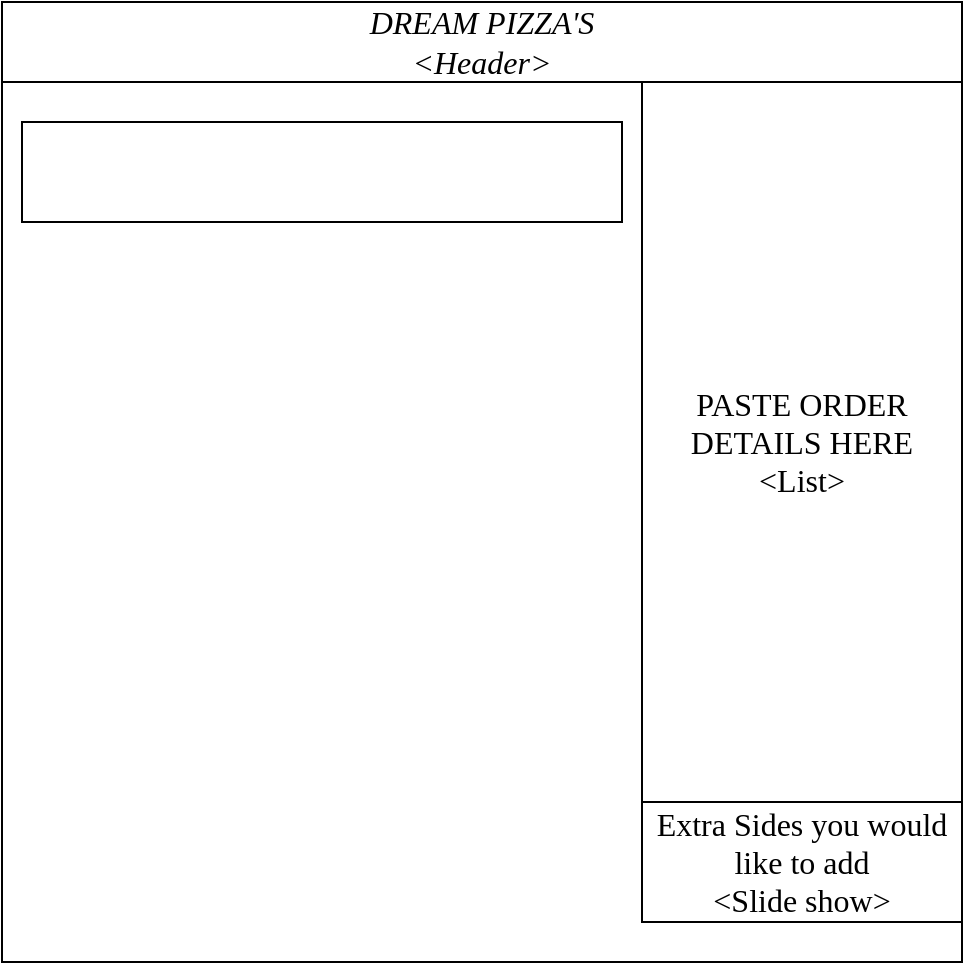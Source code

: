 <mxfile version="17.1.3" type="github" pages="5">
  <diagram id="wFE0QG_FPsp0jaGvCLVb" name="Page-1">
    <mxGraphModel dx="749" dy="410" grid="1" gridSize="10" guides="1" tooltips="1" connect="1" arrows="1" fold="1" page="1" pageScale="1" pageWidth="850" pageHeight="1100" math="0" shadow="0">
      <root>
        <mxCell id="0" />
        <mxCell id="1" parent="0" />
        <mxCell id="Z_V3wb8bV6XH9jZ0BYMY-11" value="" style="rounded=0;whiteSpace=wrap;html=1;" vertex="1" parent="1">
          <mxGeometry x="280" y="80" width="480" height="480" as="geometry" />
        </mxCell>
        <object label="&lt;i&gt;&lt;font style=&quot;font-size: 16px&quot; face=&quot;Comic Sans MS&quot;&gt;DREAM PIZZA&#39;S&lt;br&gt;&amp;lt;Header&amp;gt;&lt;br&gt;&lt;/font&gt;&lt;/i&gt;" id="Z_V3wb8bV6XH9jZ0BYMY-12">
          <mxCell style="rounded=0;whiteSpace=wrap;html=1;" vertex="1" parent="1">
            <mxGeometry x="280" y="80" width="480" height="40" as="geometry" />
          </mxCell>
        </object>
        <object label="PASTE ORDER DETAILS HERE&lt;br&gt;&amp;lt;List&amp;gt;" id="Z_V3wb8bV6XH9jZ0BYMY-13">
          <mxCell style="square=1;whiteSpace=wrap;html=1;fontFamily=Comic Sans MS;fontSize=16;" vertex="1" parent="1">
            <mxGeometry x="600" y="120" width="160" height="360" as="geometry" />
          </mxCell>
        </object>
        <mxCell id="Z_V3wb8bV6XH9jZ0BYMY-15" value="Extra Sides you would like to add&lt;br&gt;&amp;lt;Slide show&amp;gt;" style="square=1;whiteSpace=wrap;html=1;fontFamily=Comic Sans MS;fontSize=16;" vertex="1" parent="1">
          <mxGeometry x="600" y="480" width="160" height="60" as="geometry" />
        </mxCell>
        <mxCell id="Z_V3wb8bV6XH9jZ0BYMY-16" value="" style="rounded=0;whiteSpace=wrap;html=1;fontFamily=Comic Sans MS;fontSize=16;" vertex="1" parent="1">
          <mxGeometry x="290" y="140" width="300" height="50" as="geometry" />
        </mxCell>
      </root>
    </mxGraphModel>
  </diagram>
  <diagram id="GlkimJcpATCNn6RtaDOo" name="PIZZA SLIDE">
    <mxGraphModel dx="786" dy="431" grid="1" gridSize="10" guides="1" tooltips="1" connect="1" arrows="1" fold="1" page="1" pageScale="1" pageWidth="850" pageHeight="1100" math="0" shadow="0">
      <root>
        <mxCell id="XR44AwQ2NwxzT8CzdS9T-0" />
        <mxCell id="XR44AwQ2NwxzT8CzdS9T-1" parent="XR44AwQ2NwxzT8CzdS9T-0" />
        <mxCell id="XR44AwQ2NwxzT8CzdS9T-2" value="DREAM PIZZA&#xa;&lt;HEADER&gt;" style="swimlane;fontFamily=Comic Sans MS;fontSize=16;fontStyle=2;startSize=40;" vertex="1" parent="XR44AwQ2NwxzT8CzdS9T-1">
          <mxGeometry x="80" y="40" width="670" height="560" as="geometry">
            <mxRectangle x="80" y="40" width="150" height="40" as="alternateBounds" />
          </mxGeometry>
        </mxCell>
        <mxCell id="XR44AwQ2NwxzT8CzdS9T-4" value="PASTE ORDER&amp;nbsp; HERE&amp;nbsp;" style="rounded=0;whiteSpace=wrap;html=1;fontFamily=Comic Sans MS;fontSize=16;" vertex="1" parent="XR44AwQ2NwxzT8CzdS9T-2">
          <mxGeometry x="520" y="40" width="150" height="520" as="geometry" />
        </mxCell>
        <mxCell id="XR44AwQ2NwxzT8CzdS9T-5" value="CHECKOUT BUTTON" style="rounded=0;whiteSpace=wrap;html=1;fontFamily=Comic Sans MS;fontSize=16;fillColor=#60a917;strokeColor=#2D7600;fontColor=#ffffff;" vertex="1" parent="XR44AwQ2NwxzT8CzdS9T-2">
          <mxGeometry x="520" y="520" width="150" height="40" as="geometry" />
        </mxCell>
        <mxCell id="XR44AwQ2NwxzT8CzdS9T-6" value="PIZZAS" style="rounded=0;whiteSpace=wrap;html=1;fontFamily=Comic Sans MS;fontSize=16;fillColor=none;" vertex="1" parent="XR44AwQ2NwxzT8CzdS9T-2">
          <mxGeometry x="10" y="50" width="110" height="40" as="geometry" />
        </mxCell>
        <mxCell id="XR44AwQ2NwxzT8CzdS9T-7" value="DRINKS" style="rounded=0;whiteSpace=wrap;html=1;fontFamily=Comic Sans MS;fontSize=16;fillColor=none;" vertex="1" parent="XR44AwQ2NwxzT8CzdS9T-2">
          <mxGeometry x="140" y="50" width="110" height="40" as="geometry" />
        </mxCell>
        <mxCell id="XR44AwQ2NwxzT8CzdS9T-8" value="SIDES" style="rounded=0;whiteSpace=wrap;html=1;fontFamily=Comic Sans MS;fontSize=16;fillColor=none;" vertex="1" parent="XR44AwQ2NwxzT8CzdS9T-2">
          <mxGeometry x="270" y="50" width="110" height="40" as="geometry" />
        </mxCell>
        <mxCell id="XR44AwQ2NwxzT8CzdS9T-9" value="MEAL DEALS" style="rounded=0;whiteSpace=wrap;html=1;fontFamily=Comic Sans MS;fontSize=16;fillColor=none;" vertex="1" parent="XR44AwQ2NwxzT8CzdS9T-2">
          <mxGeometry x="400" y="50" width="110" height="40" as="geometry" />
        </mxCell>
        <mxCell id="XR44AwQ2NwxzT8CzdS9T-10" value="PIZZA 1.&lt;br&gt;&amp;lt;ordered list&amp;gt;" style="rounded=1;whiteSpace=wrap;html=1;fontFamily=Comic Sans MS;fontSize=16;fillColor=none;" vertex="1" parent="XR44AwQ2NwxzT8CzdS9T-2">
          <mxGeometry x="10" y="140" width="110" height="100" as="geometry" />
        </mxCell>
        <mxCell id="XR44AwQ2NwxzT8CzdS9T-19" value="PIZZA 2.&lt;br&gt;&amp;lt;ordered list&amp;gt;" style="rounded=1;whiteSpace=wrap;html=1;fontFamily=Comic Sans MS;fontSize=16;fillColor=none;" vertex="1" parent="XR44AwQ2NwxzT8CzdS9T-2">
          <mxGeometry x="140" y="140" width="110" height="100" as="geometry" />
        </mxCell>
        <mxCell id="XR44AwQ2NwxzT8CzdS9T-20" value="PIZZA 3.&lt;br&gt;&amp;lt;ordered list&amp;gt;" style="rounded=1;whiteSpace=wrap;html=1;fontFamily=Comic Sans MS;fontSize=16;fillColor=none;" vertex="1" parent="XR44AwQ2NwxzT8CzdS9T-2">
          <mxGeometry x="270" y="140" width="110" height="100" as="geometry" />
        </mxCell>
        <mxCell id="XR44AwQ2NwxzT8CzdS9T-21" value="PIZZA 4.&lt;br&gt;&amp;lt;ordered list&amp;gt;" style="rounded=1;whiteSpace=wrap;html=1;fontFamily=Comic Sans MS;fontSize=16;fillColor=none;" vertex="1" parent="XR44AwQ2NwxzT8CzdS9T-2">
          <mxGeometry x="400" y="140" width="110" height="100" as="geometry" />
        </mxCell>
        <mxCell id="XR44AwQ2NwxzT8CzdS9T-22" value="PIZZA 5.&lt;br&gt;&amp;lt;ordered list&amp;gt;" style="rounded=1;whiteSpace=wrap;html=1;fontFamily=Comic Sans MS;fontSize=16;fillColor=none;" vertex="1" parent="XR44AwQ2NwxzT8CzdS9T-2">
          <mxGeometry x="10" y="280" width="110" height="100" as="geometry" />
        </mxCell>
        <mxCell id="XR44AwQ2NwxzT8CzdS9T-23" value="PIZZA 6.&lt;br&gt;&amp;lt;ordered list&amp;gt;" style="rounded=1;whiteSpace=wrap;html=1;fontFamily=Comic Sans MS;fontSize=16;fillColor=none;" vertex="1" parent="XR44AwQ2NwxzT8CzdS9T-2">
          <mxGeometry x="140" y="280" width="110" height="100" as="geometry" />
        </mxCell>
        <mxCell id="XR44AwQ2NwxzT8CzdS9T-24" value="PIZZA 7.&lt;br&gt;&amp;lt;ordered list&amp;gt;" style="rounded=1;whiteSpace=wrap;html=1;fontFamily=Comic Sans MS;fontSize=16;fillColor=none;" vertex="1" parent="XR44AwQ2NwxzT8CzdS9T-2">
          <mxGeometry x="270" y="280" width="110" height="100" as="geometry" />
        </mxCell>
        <mxCell id="XR44AwQ2NwxzT8CzdS9T-25" value="PIZZA 8.&lt;br&gt;&amp;lt;ordered list&amp;gt;" style="rounded=1;whiteSpace=wrap;html=1;fontFamily=Comic Sans MS;fontSize=16;fillColor=none;" vertex="1" parent="XR44AwQ2NwxzT8CzdS9T-2">
          <mxGeometry x="400" y="280" width="110" height="100" as="geometry" />
        </mxCell>
        <mxCell id="XR44AwQ2NwxzT8CzdS9T-26" value="PIZZA 9.&lt;br&gt;&amp;lt;ordered list&amp;gt;" style="rounded=1;whiteSpace=wrap;html=1;fontFamily=Comic Sans MS;fontSize=16;fillColor=none;" vertex="1" parent="XR44AwQ2NwxzT8CzdS9T-2">
          <mxGeometry x="10" y="420" width="110" height="100" as="geometry" />
        </mxCell>
        <mxCell id="XR44AwQ2NwxzT8CzdS9T-27" value="PIZZA 10.&lt;br&gt;&amp;lt;ordered list&amp;gt;" style="rounded=1;whiteSpace=wrap;html=1;fontFamily=Comic Sans MS;fontSize=16;fillColor=none;" vertex="1" parent="XR44AwQ2NwxzT8CzdS9T-2">
          <mxGeometry x="140" y="420" width="110" height="100" as="geometry" />
        </mxCell>
        <mxCell id="XR44AwQ2NwxzT8CzdS9T-28" value="PIZZA 11.&lt;br&gt;&amp;lt;ordered list&amp;gt;" style="rounded=1;whiteSpace=wrap;html=1;fontFamily=Comic Sans MS;fontSize=16;fillColor=none;" vertex="1" parent="XR44AwQ2NwxzT8CzdS9T-2">
          <mxGeometry x="270" y="420" width="110" height="100" as="geometry" />
        </mxCell>
        <mxCell id="XR44AwQ2NwxzT8CzdS9T-29" value="PIZZA 12.&lt;br&gt;&amp;lt;ordered list&amp;gt;" style="rounded=1;whiteSpace=wrap;html=1;fontFamily=Comic Sans MS;fontSize=16;fillColor=none;" vertex="1" parent="XR44AwQ2NwxzT8CzdS9T-2">
          <mxGeometry x="400" y="420" width="110" height="100" as="geometry" />
        </mxCell>
      </root>
    </mxGraphModel>
  </diagram>
  <diagram id="N8Tx15XElrd2MbyXIhk7" name="DRINK SLIDE">
    <mxGraphModel dx="786" dy="431" grid="1" gridSize="10" guides="1" tooltips="1" connect="1" arrows="1" fold="1" page="1" pageScale="1" pageWidth="850" pageHeight="1100" math="0" shadow="0">
      <root>
        <mxCell id="nKBoxALqI2H6ZXFP7PU8-0" />
        <mxCell id="nKBoxALqI2H6ZXFP7PU8-1" parent="nKBoxALqI2H6ZXFP7PU8-0" />
        <mxCell id="nKBoxALqI2H6ZXFP7PU8-2" value="DREAM PIZZA&#xa;&lt;HEADER&gt;" style="swimlane;fontFamily=Comic Sans MS;fontSize=16;fontStyle=2;startSize=40;" vertex="1" parent="nKBoxALqI2H6ZXFP7PU8-1">
          <mxGeometry x="80" y="40" width="670" height="560" as="geometry">
            <mxRectangle x="80" y="40" width="150" height="40" as="alternateBounds" />
          </mxGeometry>
        </mxCell>
        <mxCell id="nKBoxALqI2H6ZXFP7PU8-3" value="PASTE ORDER&amp;nbsp; HERE&amp;nbsp;" style="rounded=0;whiteSpace=wrap;html=1;fontFamily=Comic Sans MS;fontSize=16;" vertex="1" parent="nKBoxALqI2H6ZXFP7PU8-2">
          <mxGeometry x="520" y="40" width="150" height="520" as="geometry" />
        </mxCell>
        <mxCell id="nKBoxALqI2H6ZXFP7PU8-4" value="CHECKOUT BUTTON" style="rounded=0;whiteSpace=wrap;html=1;fontFamily=Comic Sans MS;fontSize=16;fillColor=#60a917;strokeColor=#2D7600;fontColor=#ffffff;" vertex="1" parent="nKBoxALqI2H6ZXFP7PU8-2">
          <mxGeometry x="520" y="520" width="150" height="40" as="geometry" />
        </mxCell>
        <mxCell id="nKBoxALqI2H6ZXFP7PU8-5" value="PIZZAS" style="rounded=0;whiteSpace=wrap;html=1;fontFamily=Comic Sans MS;fontSize=16;fillColor=none;" vertex="1" parent="nKBoxALqI2H6ZXFP7PU8-2">
          <mxGeometry x="10" y="50" width="110" height="40" as="geometry" />
        </mxCell>
        <mxCell id="nKBoxALqI2H6ZXFP7PU8-6" value="DRINKS" style="rounded=0;whiteSpace=wrap;html=1;fontFamily=Comic Sans MS;fontSize=16;fillColor=none;" vertex="1" parent="nKBoxALqI2H6ZXFP7PU8-2">
          <mxGeometry x="140" y="50" width="110" height="40" as="geometry" />
        </mxCell>
        <mxCell id="nKBoxALqI2H6ZXFP7PU8-7" value="SIDES" style="rounded=0;whiteSpace=wrap;html=1;fontFamily=Comic Sans MS;fontSize=16;fillColor=none;" vertex="1" parent="nKBoxALqI2H6ZXFP7PU8-2">
          <mxGeometry x="270" y="50" width="110" height="40" as="geometry" />
        </mxCell>
        <mxCell id="nKBoxALqI2H6ZXFP7PU8-8" value="MEAL DEALS" style="rounded=0;whiteSpace=wrap;html=1;fontFamily=Comic Sans MS;fontSize=16;fillColor=none;" vertex="1" parent="nKBoxALqI2H6ZXFP7PU8-2">
          <mxGeometry x="400" y="50" width="110" height="40" as="geometry" />
        </mxCell>
        <mxCell id="nKBoxALqI2H6ZXFP7PU8-9" value="DRINK 1.&lt;br&gt;&amp;lt;ordered list&amp;gt;" style="rounded=1;whiteSpace=wrap;html=1;fontFamily=Comic Sans MS;fontSize=16;fillColor=none;" vertex="1" parent="nKBoxALqI2H6ZXFP7PU8-2">
          <mxGeometry x="10" y="140" width="110" height="100" as="geometry" />
        </mxCell>
        <mxCell id="nKBoxALqI2H6ZXFP7PU8-10" value="DRINK 2.&lt;br&gt;&amp;lt;ordered list&amp;gt;" style="rounded=1;whiteSpace=wrap;html=1;fontFamily=Comic Sans MS;fontSize=16;fillColor=none;" vertex="1" parent="nKBoxALqI2H6ZXFP7PU8-2">
          <mxGeometry x="140" y="140" width="110" height="100" as="geometry" />
        </mxCell>
        <mxCell id="nKBoxALqI2H6ZXFP7PU8-11" value="DRINK 3.&lt;br&gt;&amp;lt;ordered list&amp;gt;" style="rounded=1;whiteSpace=wrap;html=1;fontFamily=Comic Sans MS;fontSize=16;fillColor=none;" vertex="1" parent="nKBoxALqI2H6ZXFP7PU8-2">
          <mxGeometry x="270" y="140" width="110" height="100" as="geometry" />
        </mxCell>
        <mxCell id="nKBoxALqI2H6ZXFP7PU8-12" value="DRINK 4.&lt;br&gt;&amp;lt;ordered list&amp;gt;" style="rounded=1;whiteSpace=wrap;html=1;fontFamily=Comic Sans MS;fontSize=16;fillColor=none;" vertex="1" parent="nKBoxALqI2H6ZXFP7PU8-2">
          <mxGeometry x="400" y="140" width="110" height="100" as="geometry" />
        </mxCell>
        <mxCell id="nKBoxALqI2H6ZXFP7PU8-13" value="DRINK 5.&lt;br&gt;&amp;lt;ordered list&amp;gt;" style="rounded=1;whiteSpace=wrap;html=1;fontFamily=Comic Sans MS;fontSize=16;fillColor=none;" vertex="1" parent="nKBoxALqI2H6ZXFP7PU8-2">
          <mxGeometry x="10" y="280" width="110" height="100" as="geometry" />
        </mxCell>
        <mxCell id="nKBoxALqI2H6ZXFP7PU8-14" value="DRINK 6.&lt;br&gt;&amp;lt;ordered list&amp;gt;" style="rounded=1;whiteSpace=wrap;html=1;fontFamily=Comic Sans MS;fontSize=16;fillColor=none;" vertex="1" parent="nKBoxALqI2H6ZXFP7PU8-2">
          <mxGeometry x="140" y="280" width="110" height="100" as="geometry" />
        </mxCell>
        <mxCell id="nKBoxALqI2H6ZXFP7PU8-15" value="DRINK 7.&lt;br&gt;&amp;lt;ordered list&amp;gt;" style="rounded=1;whiteSpace=wrap;html=1;fontFamily=Comic Sans MS;fontSize=16;fillColor=none;" vertex="1" parent="nKBoxALqI2H6ZXFP7PU8-2">
          <mxGeometry x="270" y="280" width="110" height="100" as="geometry" />
        </mxCell>
        <mxCell id="nKBoxALqI2H6ZXFP7PU8-16" value="DRINK 8.&lt;br&gt;&amp;lt;ordered list&amp;gt;" style="rounded=1;whiteSpace=wrap;html=1;fontFamily=Comic Sans MS;fontSize=16;fillColor=none;" vertex="1" parent="nKBoxALqI2H6ZXFP7PU8-2">
          <mxGeometry x="400" y="280" width="110" height="100" as="geometry" />
        </mxCell>
        <mxCell id="nKBoxALqI2H6ZXFP7PU8-17" value="DRINK 9.&lt;br&gt;&amp;lt;ordered list&amp;gt;" style="rounded=1;whiteSpace=wrap;html=1;fontFamily=Comic Sans MS;fontSize=16;fillColor=none;" vertex="1" parent="nKBoxALqI2H6ZXFP7PU8-2">
          <mxGeometry x="10" y="420" width="110" height="100" as="geometry" />
        </mxCell>
        <mxCell id="nKBoxALqI2H6ZXFP7PU8-18" value="DRINK 10.&lt;br&gt;&amp;lt;ordered list&amp;gt;" style="rounded=1;whiteSpace=wrap;html=1;fontFamily=Comic Sans MS;fontSize=16;fillColor=none;" vertex="1" parent="nKBoxALqI2H6ZXFP7PU8-2">
          <mxGeometry x="140" y="420" width="110" height="100" as="geometry" />
        </mxCell>
      </root>
    </mxGraphModel>
  </diagram>
  <diagram id="LnDpVTBR1AAl2wpAe6pC" name="SIDES SLIDE">
    <mxGraphModel dx="786" dy="431" grid="1" gridSize="10" guides="1" tooltips="1" connect="1" arrows="1" fold="1" page="1" pageScale="1" pageWidth="850" pageHeight="1100" math="0" shadow="0">
      <root>
        <mxCell id="dUsbbLqPy4l3oWywdBTn-0" />
        <mxCell id="dUsbbLqPy4l3oWywdBTn-1" parent="dUsbbLqPy4l3oWywdBTn-0" />
        <mxCell id="dUsbbLqPy4l3oWywdBTn-2" value="DREAM PIZZA&#xa;&lt;HEADER&gt;" style="swimlane;fontFamily=Comic Sans MS;fontSize=16;fontStyle=2;startSize=40;" vertex="1" parent="dUsbbLqPy4l3oWywdBTn-1">
          <mxGeometry x="80" y="40" width="670" height="560" as="geometry">
            <mxRectangle x="80" y="40" width="150" height="40" as="alternateBounds" />
          </mxGeometry>
        </mxCell>
        <mxCell id="dUsbbLqPy4l3oWywdBTn-3" value="PASTE ORDER&amp;nbsp; HERE&amp;nbsp;" style="rounded=0;whiteSpace=wrap;html=1;fontFamily=Comic Sans MS;fontSize=16;" vertex="1" parent="dUsbbLqPy4l3oWywdBTn-2">
          <mxGeometry x="520" y="40" width="150" height="520" as="geometry" />
        </mxCell>
        <mxCell id="dUsbbLqPy4l3oWywdBTn-4" value="CHECKOUT BUTTON" style="rounded=0;whiteSpace=wrap;html=1;fontFamily=Comic Sans MS;fontSize=16;fillColor=#60a917;strokeColor=#2D7600;fontColor=#ffffff;" vertex="1" parent="dUsbbLqPy4l3oWywdBTn-2">
          <mxGeometry x="520" y="520" width="150" height="40" as="geometry" />
        </mxCell>
        <mxCell id="dUsbbLqPy4l3oWywdBTn-5" value="PIZZAS" style="rounded=0;whiteSpace=wrap;html=1;fontFamily=Comic Sans MS;fontSize=16;fillColor=none;" vertex="1" parent="dUsbbLqPy4l3oWywdBTn-2">
          <mxGeometry x="10" y="50" width="110" height="40" as="geometry" />
        </mxCell>
        <mxCell id="dUsbbLqPy4l3oWywdBTn-6" value="DRINKS" style="rounded=0;whiteSpace=wrap;html=1;fontFamily=Comic Sans MS;fontSize=16;fillColor=none;" vertex="1" parent="dUsbbLqPy4l3oWywdBTn-2">
          <mxGeometry x="140" y="50" width="110" height="40" as="geometry" />
        </mxCell>
        <mxCell id="dUsbbLqPy4l3oWywdBTn-7" value="SIDES" style="rounded=0;whiteSpace=wrap;html=1;fontFamily=Comic Sans MS;fontSize=16;fillColor=none;" vertex="1" parent="dUsbbLqPy4l3oWywdBTn-2">
          <mxGeometry x="270" y="50" width="110" height="40" as="geometry" />
        </mxCell>
        <mxCell id="dUsbbLqPy4l3oWywdBTn-8" value="MEAL DEALS" style="rounded=0;whiteSpace=wrap;html=1;fontFamily=Comic Sans MS;fontSize=16;fillColor=none;" vertex="1" parent="dUsbbLqPy4l3oWywdBTn-2">
          <mxGeometry x="400" y="50" width="110" height="40" as="geometry" />
        </mxCell>
        <mxCell id="dUsbbLqPy4l3oWywdBTn-9" value="SIDE 1.&lt;br&gt;&amp;lt;ordered list&amp;gt;" style="rounded=1;whiteSpace=wrap;html=1;fontFamily=Comic Sans MS;fontSize=16;fillColor=none;" vertex="1" parent="dUsbbLqPy4l3oWywdBTn-2">
          <mxGeometry x="10" y="140" width="110" height="100" as="geometry" />
        </mxCell>
        <mxCell id="dUsbbLqPy4l3oWywdBTn-10" value="SIDE 2.&lt;br&gt;&amp;lt;ordered list&amp;gt;" style="rounded=1;whiteSpace=wrap;html=1;fontFamily=Comic Sans MS;fontSize=16;fillColor=none;" vertex="1" parent="dUsbbLqPy4l3oWywdBTn-2">
          <mxGeometry x="140" y="140" width="110" height="100" as="geometry" />
        </mxCell>
        <mxCell id="dUsbbLqPy4l3oWywdBTn-11" value="SIDE 3.&lt;br&gt;&amp;lt;ordered list&amp;gt;" style="rounded=1;whiteSpace=wrap;html=1;fontFamily=Comic Sans MS;fontSize=16;fillColor=none;" vertex="1" parent="dUsbbLqPy4l3oWywdBTn-2">
          <mxGeometry x="270" y="140" width="110" height="100" as="geometry" />
        </mxCell>
        <mxCell id="dUsbbLqPy4l3oWywdBTn-12" value="SIDE 4.&lt;br&gt;&amp;lt;ordered list&amp;gt;" style="rounded=1;whiteSpace=wrap;html=1;fontFamily=Comic Sans MS;fontSize=16;fillColor=none;" vertex="1" parent="dUsbbLqPy4l3oWywdBTn-2">
          <mxGeometry x="400" y="140" width="110" height="100" as="geometry" />
        </mxCell>
        <mxCell id="dUsbbLqPy4l3oWywdBTn-13" value="SIDE 5.&lt;br&gt;&amp;lt;ordered list&amp;gt;" style="rounded=1;whiteSpace=wrap;html=1;fontFamily=Comic Sans MS;fontSize=16;fillColor=none;" vertex="1" parent="dUsbbLqPy4l3oWywdBTn-2">
          <mxGeometry x="10" y="280" width="110" height="100" as="geometry" />
        </mxCell>
        <mxCell id="dUsbbLqPy4l3oWywdBTn-14" value="SIDE 6.&lt;br&gt;&amp;lt;ordered list&amp;gt;" style="rounded=1;whiteSpace=wrap;html=1;fontFamily=Comic Sans MS;fontSize=16;fillColor=none;" vertex="1" parent="dUsbbLqPy4l3oWywdBTn-2">
          <mxGeometry x="140" y="280" width="110" height="100" as="geometry" />
        </mxCell>
        <mxCell id="dUsbbLqPy4l3oWywdBTn-15" value="SIDE 7.&lt;br&gt;&amp;lt;ordered list&amp;gt;" style="rounded=1;whiteSpace=wrap;html=1;fontFamily=Comic Sans MS;fontSize=16;fillColor=none;" vertex="1" parent="dUsbbLqPy4l3oWywdBTn-2">
          <mxGeometry x="270" y="280" width="110" height="100" as="geometry" />
        </mxCell>
        <mxCell id="dUsbbLqPy4l3oWywdBTn-16" value="SIDE 8.&lt;br&gt;&amp;lt;ordered list&amp;gt;" style="rounded=1;whiteSpace=wrap;html=1;fontFamily=Comic Sans MS;fontSize=16;fillColor=none;" vertex="1" parent="dUsbbLqPy4l3oWywdBTn-2">
          <mxGeometry x="400" y="280" width="110" height="100" as="geometry" />
        </mxCell>
        <mxCell id="dUsbbLqPy4l3oWywdBTn-17" value="SIDE 9.&lt;br&gt;&amp;lt;ordered list&amp;gt;" style="rounded=1;whiteSpace=wrap;html=1;fontFamily=Comic Sans MS;fontSize=16;fillColor=none;" vertex="1" parent="dUsbbLqPy4l3oWywdBTn-2">
          <mxGeometry x="10" y="420" width="110" height="100" as="geometry" />
        </mxCell>
        <mxCell id="dUsbbLqPy4l3oWywdBTn-18" value="SIDE 10.&lt;br&gt;&amp;lt;ordered list&amp;gt;" style="rounded=1;whiteSpace=wrap;html=1;fontFamily=Comic Sans MS;fontSize=16;fillColor=none;" vertex="1" parent="dUsbbLqPy4l3oWywdBTn-2">
          <mxGeometry x="140" y="420" width="110" height="100" as="geometry" />
        </mxCell>
        <mxCell id="dUsbbLqPy4l3oWywdBTn-19" value="SIDE 11.&lt;br&gt;&amp;lt;ordered list&amp;gt;" style="rounded=1;whiteSpace=wrap;html=1;fontFamily=Comic Sans MS;fontSize=16;fillColor=none;" vertex="1" parent="dUsbbLqPy4l3oWywdBTn-2">
          <mxGeometry x="270" y="420" width="110" height="100" as="geometry" />
        </mxCell>
        <mxCell id="dUsbbLqPy4l3oWywdBTn-20" value="SIDE 12.&lt;br&gt;&amp;lt;ordered list&amp;gt;" style="rounded=1;whiteSpace=wrap;html=1;fontFamily=Comic Sans MS;fontSize=16;fillColor=none;" vertex="1" parent="dUsbbLqPy4l3oWywdBTn-2">
          <mxGeometry x="400" y="420" width="110" height="100" as="geometry" />
        </mxCell>
      </root>
    </mxGraphModel>
  </diagram>
  <diagram name="MEAL DEALS SLIDE" id="xH2Lnw0Mh79M9ccgUUke">
    <mxGraphModel dx="873" dy="479" grid="1" gridSize="10" guides="1" tooltips="1" connect="1" arrows="1" fold="1" page="1" pageScale="1" pageWidth="850" pageHeight="1100" math="0" shadow="0">
      <root>
        <mxCell id="ZsuVSrsKeIJ1jZ00tNGm-0" />
        <mxCell id="ZsuVSrsKeIJ1jZ00tNGm-1" parent="ZsuVSrsKeIJ1jZ00tNGm-0" />
        <mxCell id="ZsuVSrsKeIJ1jZ00tNGm-2" value="DREAM PIZZA&#xa;&lt;HEADER&gt;" style="swimlane;fontFamily=Comic Sans MS;fontSize=16;fontStyle=2;startSize=40;" vertex="1" parent="ZsuVSrsKeIJ1jZ00tNGm-1">
          <mxGeometry x="80" y="40" width="670" height="560" as="geometry">
            <mxRectangle x="80" y="40" width="150" height="40" as="alternateBounds" />
          </mxGeometry>
        </mxCell>
        <mxCell id="ZsuVSrsKeIJ1jZ00tNGm-3" value="PASTE ORDER&amp;nbsp; HERE&amp;nbsp;" style="rounded=0;whiteSpace=wrap;html=1;fontFamily=Comic Sans MS;fontSize=16;" vertex="1" parent="ZsuVSrsKeIJ1jZ00tNGm-2">
          <mxGeometry x="520" y="40" width="150" height="520" as="geometry" />
        </mxCell>
        <mxCell id="ZsuVSrsKeIJ1jZ00tNGm-4" value="CHECKOUT BUTTON" style="rounded=0;whiteSpace=wrap;html=1;fontFamily=Comic Sans MS;fontSize=16;fillColor=#60a917;strokeColor=#2D7600;fontColor=#ffffff;" vertex="1" parent="ZsuVSrsKeIJ1jZ00tNGm-2">
          <mxGeometry x="520" y="520" width="150" height="40" as="geometry" />
        </mxCell>
        <mxCell id="ZsuVSrsKeIJ1jZ00tNGm-5" value="PIZZAS" style="rounded=0;whiteSpace=wrap;html=1;fontFamily=Comic Sans MS;fontSize=16;fillColor=none;" vertex="1" parent="ZsuVSrsKeIJ1jZ00tNGm-2">
          <mxGeometry x="10" y="50" width="110" height="40" as="geometry" />
        </mxCell>
        <mxCell id="ZsuVSrsKeIJ1jZ00tNGm-6" value="DRINKS" style="rounded=0;whiteSpace=wrap;html=1;fontFamily=Comic Sans MS;fontSize=16;fillColor=none;" vertex="1" parent="ZsuVSrsKeIJ1jZ00tNGm-2">
          <mxGeometry x="140" y="50" width="110" height="40" as="geometry" />
        </mxCell>
        <mxCell id="ZsuVSrsKeIJ1jZ00tNGm-7" value="SIDES" style="rounded=0;whiteSpace=wrap;html=1;fontFamily=Comic Sans MS;fontSize=16;fillColor=none;" vertex="1" parent="ZsuVSrsKeIJ1jZ00tNGm-2">
          <mxGeometry x="270" y="50" width="110" height="40" as="geometry" />
        </mxCell>
        <mxCell id="ZsuVSrsKeIJ1jZ00tNGm-8" value="MEAL DEALS" style="rounded=0;whiteSpace=wrap;html=1;fontFamily=Comic Sans MS;fontSize=16;fillColor=none;" vertex="1" parent="ZsuVSrsKeIJ1jZ00tNGm-2">
          <mxGeometry x="400" y="50" width="110" height="40" as="geometry" />
        </mxCell>
        <mxCell id="ZsuVSrsKeIJ1jZ00tNGm-9" value="MEAL DEALS 1.&lt;br&gt;&amp;lt;ordered list&amp;gt;" style="rounded=1;whiteSpace=wrap;html=1;fontFamily=Comic Sans MS;fontSize=16;fillColor=none;" vertex="1" parent="ZsuVSrsKeIJ1jZ00tNGm-2">
          <mxGeometry x="10" y="130" width="240" height="100" as="geometry" />
        </mxCell>
        <mxCell id="ZsuVSrsKeIJ1jZ00tNGm-10" value="MEAL DEALS 2.&lt;br&gt;&amp;lt;ordered list&amp;gt;" style="rounded=1;whiteSpace=wrap;html=1;fontFamily=Comic Sans MS;fontSize=16;fillColor=none;" vertex="1" parent="ZsuVSrsKeIJ1jZ00tNGm-2">
          <mxGeometry x="270" y="130" width="240" height="100" as="geometry" />
        </mxCell>
        <mxCell id="ZsuVSrsKeIJ1jZ00tNGm-11" value="MEAL DEALS 3.&lt;br&gt;&amp;lt;ordered list&amp;gt;" style="rounded=1;whiteSpace=wrap;html=1;fontFamily=Comic Sans MS;fontSize=16;fillColor=none;" vertex="1" parent="ZsuVSrsKeIJ1jZ00tNGm-2">
          <mxGeometry x="10" y="280" width="240" height="100" as="geometry" />
        </mxCell>
        <mxCell id="ZsuVSrsKeIJ1jZ00tNGm-12" value="MEAL DEALS 4.&lt;br&gt;&amp;lt;ordered list&amp;gt;" style="rounded=1;whiteSpace=wrap;html=1;fontFamily=Comic Sans MS;fontSize=16;fillColor=none;" vertex="1" parent="ZsuVSrsKeIJ1jZ00tNGm-2">
          <mxGeometry x="270" y="280" width="240" height="100" as="geometry" />
        </mxCell>
        <mxCell id="ZsuVSrsKeIJ1jZ00tNGm-13" value="MEAL DEALS 5.&lt;br&gt;&amp;lt;ordered list&amp;gt;" style="rounded=1;whiteSpace=wrap;html=1;fontFamily=Comic Sans MS;fontSize=16;fillColor=none;" vertex="1" parent="ZsuVSrsKeIJ1jZ00tNGm-2">
          <mxGeometry x="10" y="420" width="240" height="100" as="geometry" />
        </mxCell>
        <mxCell id="ZsuVSrsKeIJ1jZ00tNGm-14" value="MEAL DEALS 6.&lt;br&gt;&amp;lt;ordered list&amp;gt;" style="rounded=1;whiteSpace=wrap;html=1;fontFamily=Comic Sans MS;fontSize=16;fillColor=none;" vertex="1" parent="ZsuVSrsKeIJ1jZ00tNGm-2">
          <mxGeometry x="270" y="420" width="240" height="100" as="geometry" />
        </mxCell>
      </root>
    </mxGraphModel>
  </diagram>
</mxfile>
